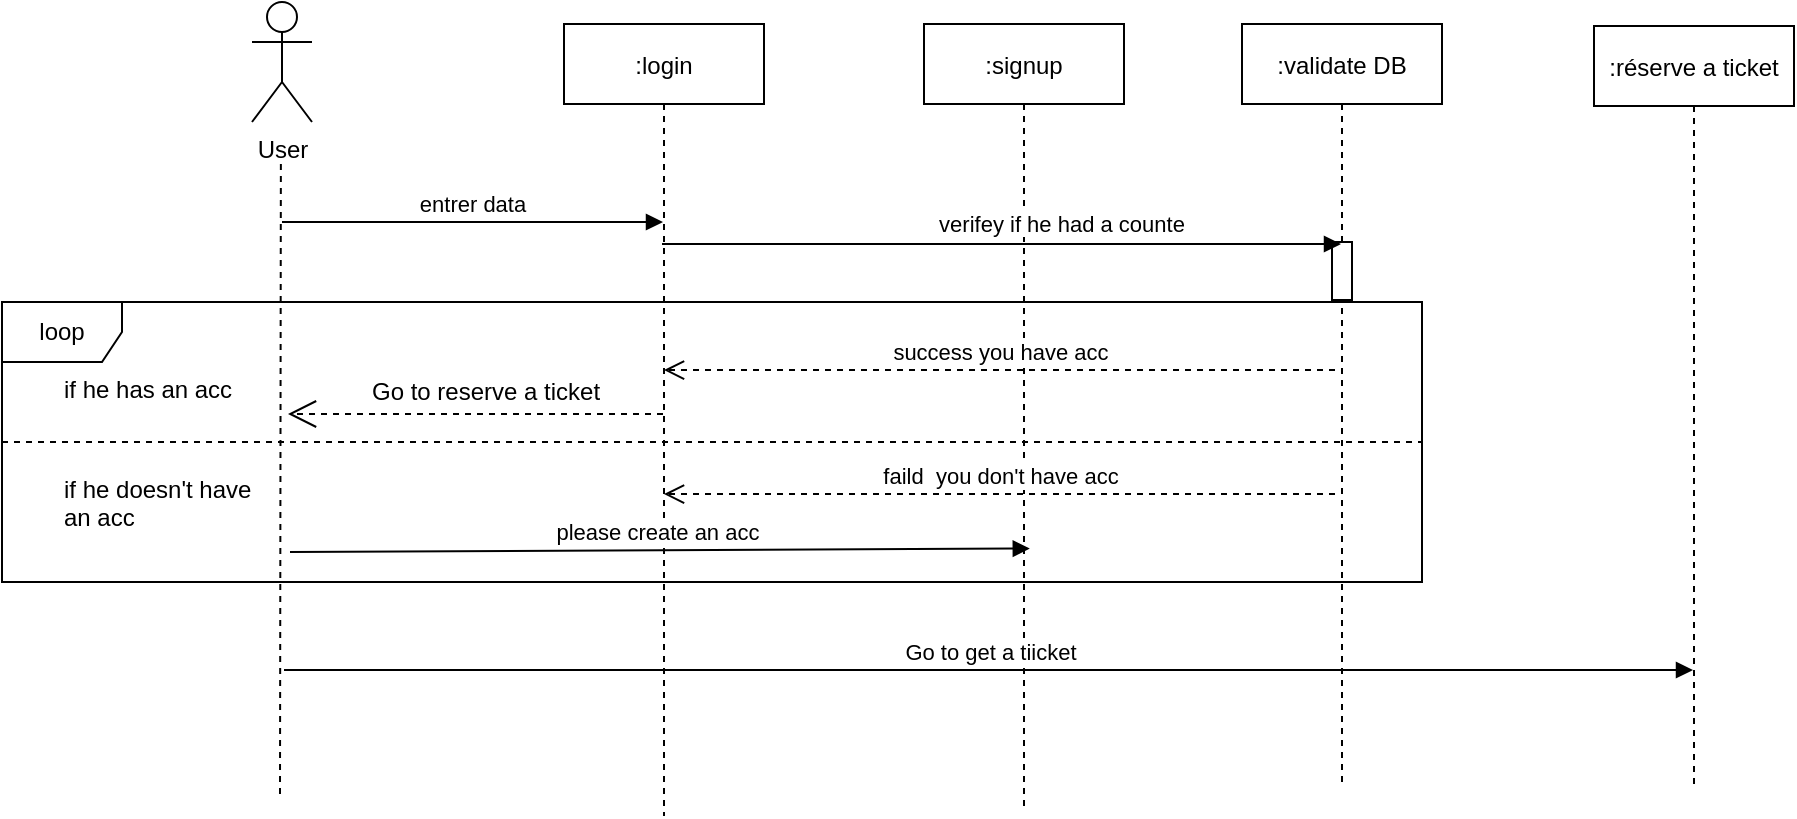 <mxfile version="20.6.0" type="github">
  <diagram id="kgpKYQtTHZ0yAKxKKP6v" name="Page-1">
    <mxGraphModel dx="2053" dy="658" grid="0" gridSize="10" guides="1" tooltips="1" connect="1" arrows="1" fold="1" page="1" pageScale="1" pageWidth="850" pageHeight="1100" math="0" shadow="0">
      <root>
        <mxCell id="0" />
        <mxCell id="1" parent="0" />
        <mxCell id="3nuBFxr9cyL0pnOWT2aG-1" value=":login" style="shape=umlLifeline;perimeter=lifelinePerimeter;container=1;collapsible=0;recursiveResize=0;rounded=0;shadow=0;strokeWidth=1;" parent="1" vertex="1">
          <mxGeometry x="201" y="91" width="100" height="396" as="geometry" />
        </mxCell>
        <mxCell id="3nuBFxr9cyL0pnOWT2aG-5" value=":signup" style="shape=umlLifeline;perimeter=lifelinePerimeter;container=1;collapsible=0;recursiveResize=0;rounded=0;shadow=0;strokeWidth=1;" parent="1" vertex="1">
          <mxGeometry x="381" y="91" width="100" height="391" as="geometry" />
        </mxCell>
        <mxCell id="wkzl7ebLveNSJzyf6izi-1" value="User" style="shape=umlActor;verticalLabelPosition=bottom;verticalAlign=top;html=1;outlineConnect=0;" vertex="1" parent="1">
          <mxGeometry x="45" y="80" width="30" height="60" as="geometry" />
        </mxCell>
        <mxCell id="wkzl7ebLveNSJzyf6izi-7" value=":validate DB" style="shape=umlLifeline;perimeter=lifelinePerimeter;container=1;collapsible=0;recursiveResize=0;rounded=0;shadow=0;strokeWidth=1;" vertex="1" parent="1">
          <mxGeometry x="540" y="91" width="100" height="380" as="geometry" />
        </mxCell>
        <mxCell id="wkzl7ebLveNSJzyf6izi-16" value="" style="html=1;points=[];perimeter=orthogonalPerimeter;" vertex="1" parent="wkzl7ebLveNSJzyf6izi-7">
          <mxGeometry x="45" y="109" width="10" height="29" as="geometry" />
        </mxCell>
        <mxCell id="wkzl7ebLveNSJzyf6izi-8" value="entrer data" style="verticalAlign=bottom;endArrow=block;shadow=0;strokeWidth=1;" edge="1" parent="1" target="3nuBFxr9cyL0pnOWT2aG-1">
          <mxGeometry relative="1" as="geometry">
            <mxPoint x="60" y="190" as="sourcePoint" />
            <mxPoint x="210" y="190.0" as="targetPoint" />
          </mxGeometry>
        </mxCell>
        <mxCell id="wkzl7ebLveNSJzyf6izi-12" value=":réserve a ticket" style="shape=umlLifeline;perimeter=lifelinePerimeter;container=1;collapsible=0;recursiveResize=0;rounded=0;shadow=0;strokeWidth=1;" vertex="1" parent="1">
          <mxGeometry x="716" y="92" width="100" height="380" as="geometry" />
        </mxCell>
        <mxCell id="wkzl7ebLveNSJzyf6izi-14" value="" style="endArrow=none;html=1;rounded=0;dashed=1;" edge="1" parent="1">
          <mxGeometry width="50" height="50" relative="1" as="geometry">
            <mxPoint x="59" y="476" as="sourcePoint" />
            <mxPoint x="59.44" y="160" as="targetPoint" />
          </mxGeometry>
        </mxCell>
        <mxCell id="wkzl7ebLveNSJzyf6izi-19" value="verifey if he had a counte" style="verticalAlign=bottom;endArrow=block;shadow=0;strokeWidth=1;" edge="1" parent="1" target="wkzl7ebLveNSJzyf6izi-7">
          <mxGeometry x="0.178" y="1" relative="1" as="geometry">
            <mxPoint x="250" y="201" as="sourcePoint" />
            <mxPoint x="440.5" y="201" as="targetPoint" />
            <mxPoint as="offset" />
          </mxGeometry>
        </mxCell>
        <mxCell id="wkzl7ebLveNSJzyf6izi-20" value="loop" style="shape=umlFrame;whiteSpace=wrap;html=1;gradientColor=none;fillColor=default;swimlaneFillColor=none;" vertex="1" parent="1">
          <mxGeometry x="-80" y="230" width="710" height="140" as="geometry" />
        </mxCell>
        <mxCell id="wkzl7ebLveNSJzyf6izi-27" value="" style="line;strokeWidth=1;rotatable=0;dashed=1;labelPosition=right;align=left;verticalAlign=middle;spacingTop=0;spacingLeft=6;points=[];portConstraint=eastwest;" vertex="1" parent="1">
          <mxGeometry x="-80" y="295" width="710" height="10" as="geometry" />
        </mxCell>
        <mxCell id="wkzl7ebLveNSJzyf6izi-33" value="if he doesn&#39;t have&#xa;an acc" style="text;strokeColor=none;fillColor=none;align=left;verticalAlign=top;spacingLeft=4;spacingRight=4;overflow=hidden;rotatable=0;points=[[0,0.5],[1,0.5]];portConstraint=eastwest;dashed=1;" vertex="1" parent="1">
          <mxGeometry x="-55" y="310" width="105" height="40" as="geometry" />
        </mxCell>
        <mxCell id="wkzl7ebLveNSJzyf6izi-34" value="if he has an acc" style="text;strokeColor=none;fillColor=none;align=left;verticalAlign=top;spacingLeft=4;spacingRight=4;overflow=hidden;rotatable=0;points=[[0,0.5],[1,0.5]];portConstraint=eastwest;dashed=1;" vertex="1" parent="1">
          <mxGeometry x="-55" y="260" width="100" height="26" as="geometry" />
        </mxCell>
        <mxCell id="wkzl7ebLveNSJzyf6izi-39" value="success you have acc" style="html=1;verticalAlign=bottom;endArrow=open;dashed=1;endSize=8;rounded=0;entryX=0.53;entryY=0.764;entryDx=0;entryDy=0;entryPerimeter=0;" edge="1" parent="1">
          <mxGeometry relative="1" as="geometry">
            <mxPoint x="586.5" y="264.036" as="sourcePoint" />
            <mxPoint x="251" y="264.036" as="targetPoint" />
          </mxGeometry>
        </mxCell>
        <mxCell id="wkzl7ebLveNSJzyf6izi-42" value="" style="endArrow=open;endFill=1;endSize=12;html=1;rounded=0;dashed=1;" edge="1" parent="1">
          <mxGeometry width="160" relative="1" as="geometry">
            <mxPoint x="250.5" y="286" as="sourcePoint" />
            <mxPoint x="63" y="286" as="targetPoint" />
          </mxGeometry>
        </mxCell>
        <mxCell id="wkzl7ebLveNSJzyf6izi-44" value="Go to reserve a ticket" style="text;strokeColor=none;fillColor=none;spacingLeft=4;spacingRight=4;overflow=hidden;rotatable=0;points=[[0,0.5],[1,0.5]];portConstraint=eastwest;fontSize=12;dashed=1;" vertex="1" parent="1">
          <mxGeometry x="99" y="261" width="127" height="30" as="geometry" />
        </mxCell>
        <mxCell id="wkzl7ebLveNSJzyf6izi-45" value="faild&amp;nbsp; you don&#39;t have acc" style="html=1;verticalAlign=bottom;endArrow=open;dashed=1;endSize=8;rounded=0;entryX=0.53;entryY=0.764;entryDx=0;entryDy=0;entryPerimeter=0;" edge="1" parent="1">
          <mxGeometry relative="1" as="geometry">
            <mxPoint x="586.5" y="326.036" as="sourcePoint" />
            <mxPoint x="251" y="326.036" as="targetPoint" />
          </mxGeometry>
        </mxCell>
        <mxCell id="wkzl7ebLveNSJzyf6izi-52" value="please create an acc&amp;nbsp;" style="html=1;verticalAlign=bottom;endArrow=block;rounded=0;entryX=0.529;entryY=0.848;entryDx=0;entryDy=0;entryPerimeter=0;" edge="1" parent="1">
          <mxGeometry width="80" relative="1" as="geometry">
            <mxPoint x="64" y="355" as="sourcePoint" />
            <mxPoint x="433.9" y="353.272" as="targetPoint" />
          </mxGeometry>
        </mxCell>
        <mxCell id="wkzl7ebLveNSJzyf6izi-54" value="Go to get a tiicket" style="html=1;verticalAlign=bottom;endArrow=block;rounded=0;" edge="1" parent="1" target="wkzl7ebLveNSJzyf6izi-12">
          <mxGeometry width="80" relative="1" as="geometry">
            <mxPoint x="61" y="414" as="sourcePoint" />
            <mxPoint x="589.5" y="414" as="targetPoint" />
          </mxGeometry>
        </mxCell>
      </root>
    </mxGraphModel>
  </diagram>
</mxfile>
